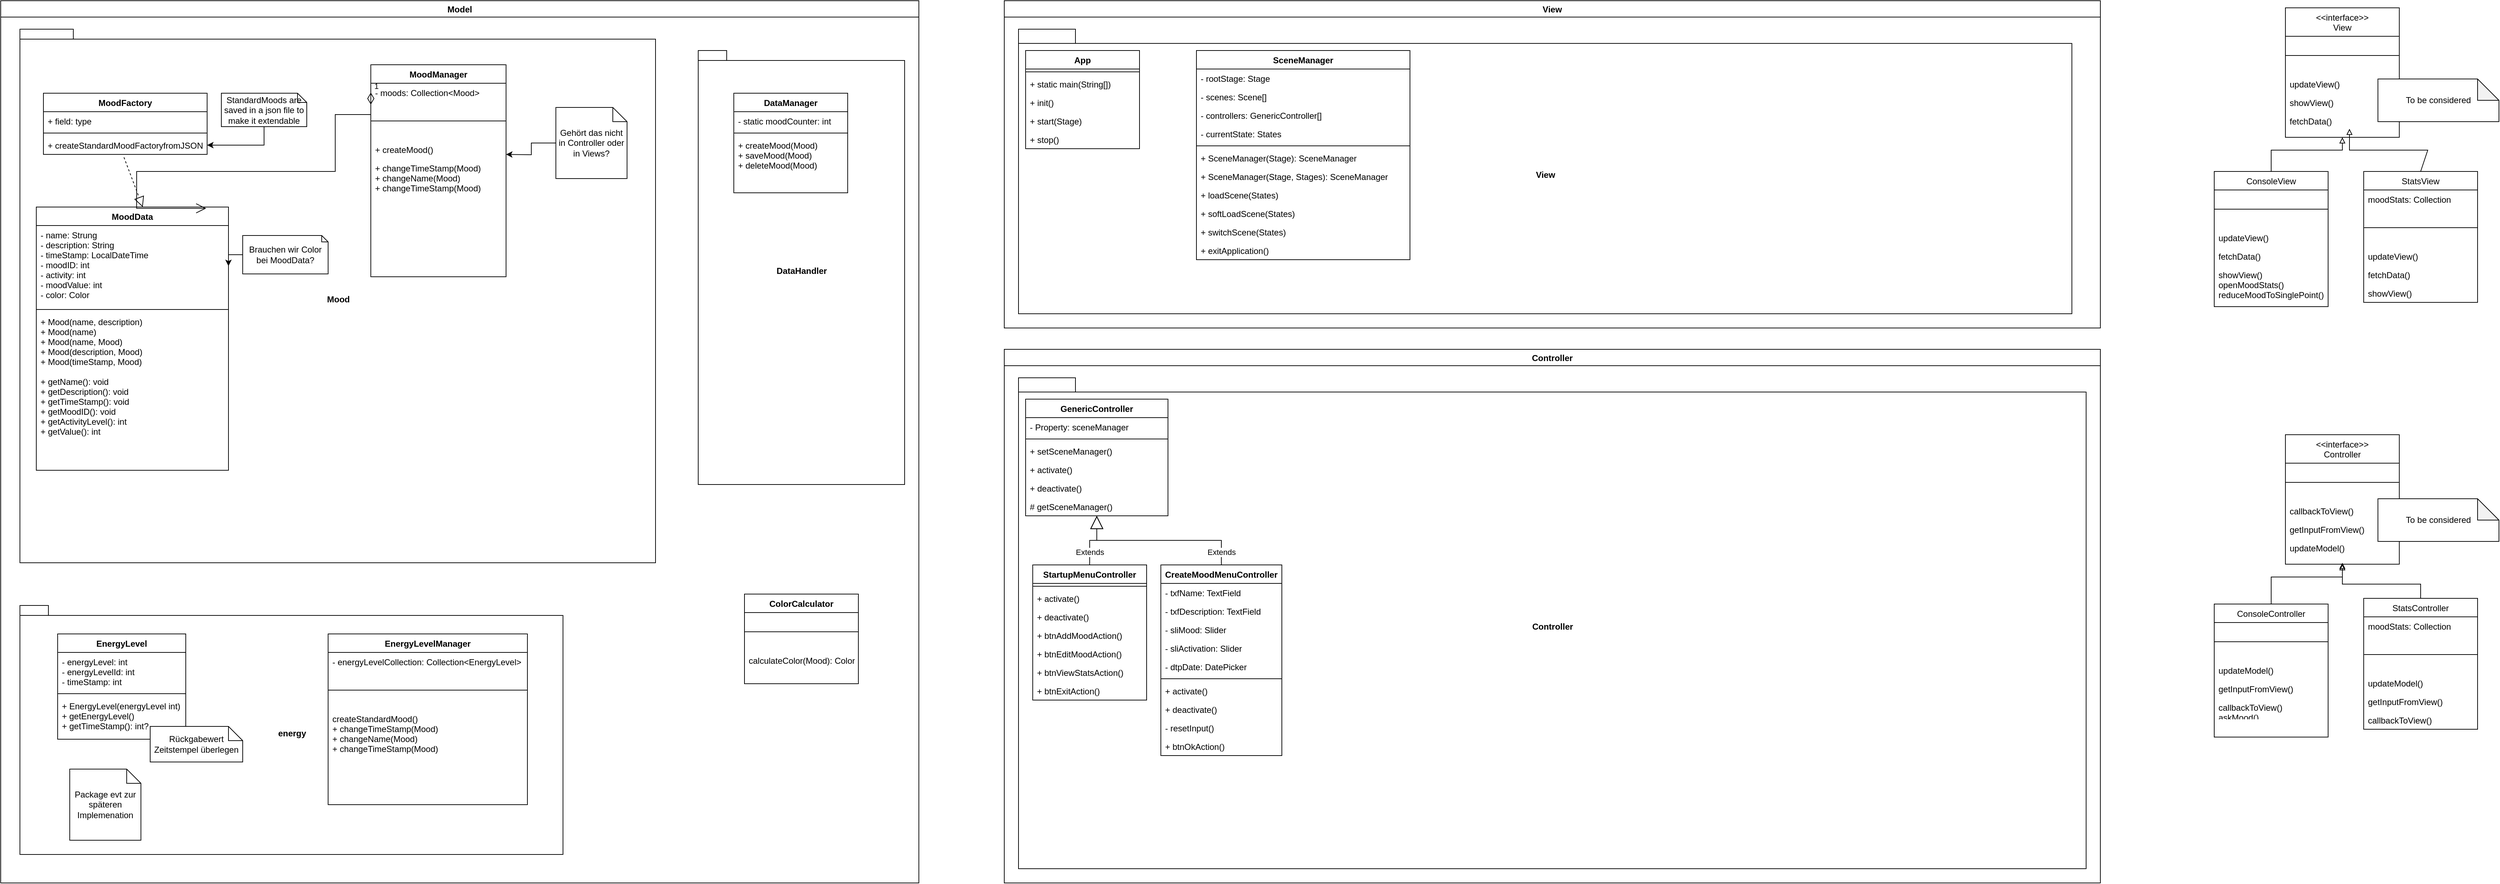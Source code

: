 <mxfile version="16.0.2" type="device"><diagram id="C5RBs43oDa-KdzZeNtuy" name="Page-1"><mxGraphModel dx="2791" dy="1167" grid="1" gridSize="10" guides="1" tooltips="1" connect="1" arrows="1" fold="1" page="1" pageScale="1" pageWidth="827" pageHeight="1169" math="0" shadow="0"><root><mxCell id="WIyWlLk6GJQsqaUBKTNV-0"/><mxCell id="WIyWlLk6GJQsqaUBKTNV-1" parent="WIyWlLk6GJQsqaUBKTNV-0"/><mxCell id="fkH8bxXwYI3lGuN-DfJu-19" value="Model" style="swimlane;" parent="WIyWlLk6GJQsqaUBKTNV-1" vertex="1"><mxGeometry x="-510" y="30" width="1290" height="1240" as="geometry"/></mxCell><mxCell id="dvcQh3w3BwJGqCjQKZjq-71" value="Mood" style="shape=folder;fontStyle=1;spacingTop=10;tabWidth=40;tabHeight=14;tabPosition=left;html=1;" parent="fkH8bxXwYI3lGuN-DfJu-19" vertex="1"><mxGeometry x="27" y="40" width="893" height="750" as="geometry"/></mxCell><mxCell id="dvcQh3w3BwJGqCjQKZjq-47" value="energy" style="shape=folder;fontStyle=1;spacingTop=10;tabWidth=40;tabHeight=14;tabPosition=left;html=1;" parent="fkH8bxXwYI3lGuN-DfJu-19" vertex="1"><mxGeometry x="27" y="850" width="763" height="350" as="geometry"/></mxCell><mxCell id="dvcQh3w3BwJGqCjQKZjq-26" value="DataHandler" style="shape=folder;fontStyle=1;spacingTop=10;tabWidth=40;tabHeight=14;tabPosition=left;html=1;" parent="fkH8bxXwYI3lGuN-DfJu-19" vertex="1"><mxGeometry x="980" y="70" width="290" height="610" as="geometry"/></mxCell><mxCell id="4BWudL8Hf-NLea9JcSVT-11" value="ColorCalculator" style="swimlane;fontStyle=1;align=center;verticalAlign=top;childLayout=stackLayout;horizontal=1;startSize=26;horizontalStack=0;resizeParent=1;resizeLast=0;collapsible=1;marginBottom=0;rounded=0;shadow=0;strokeWidth=1;" parent="fkH8bxXwYI3lGuN-DfJu-19" vertex="1"><mxGeometry x="1045" y="834" width="160" height="126" as="geometry"><mxRectangle x="230" y="140" width="160" height="26" as="alternateBounds"/></mxGeometry></mxCell><mxCell id="4BWudL8Hf-NLea9JcSVT-17" value="" style="line;html=1;strokeWidth=1;align=left;verticalAlign=middle;spacingTop=-1;spacingLeft=3;spacingRight=3;rotatable=0;labelPosition=right;points=[];portConstraint=eastwest;" parent="4BWudL8Hf-NLea9JcSVT-11" vertex="1"><mxGeometry y="26" width="160" height="54" as="geometry"/></mxCell><mxCell id="4BWudL8Hf-NLea9JcSVT-18" value="calculateColor(Mood): Color" style="text;align=left;verticalAlign=top;spacingLeft=4;spacingRight=4;overflow=hidden;rotatable=0;points=[[0,0.5],[1,0.5]];portConstraint=eastwest;rounded=0;shadow=0;html=0;" parent="4BWudL8Hf-NLea9JcSVT-11" vertex="1"><mxGeometry y="80" width="160" height="26" as="geometry"/></mxCell><mxCell id="dvcQh3w3BwJGqCjQKZjq-0" value="MoodData" style="swimlane;fontStyle=1;align=center;verticalAlign=top;childLayout=stackLayout;horizontal=1;startSize=26;horizontalStack=0;resizeParent=1;resizeParentMax=0;resizeLast=0;collapsible=1;marginBottom=0;" parent="fkH8bxXwYI3lGuN-DfJu-19" vertex="1"><mxGeometry x="50" y="290" width="270" height="370" as="geometry"/></mxCell><mxCell id="dvcQh3w3BwJGqCjQKZjq-1" value="- name: Strung&#10;- description: String&#10;- timeStamp: LocalDateTime&#10;- moodID: int&#10;- activity: int&#10;- moodValue: int&#10;- color: Color&#10;&#10;" style="text;strokeColor=none;fillColor=none;align=left;verticalAlign=top;spacingLeft=4;spacingRight=4;overflow=hidden;rotatable=0;points=[[0,0.5],[1,0.5]];portConstraint=eastwest;" parent="dvcQh3w3BwJGqCjQKZjq-0" vertex="1"><mxGeometry y="26" width="270" height="114" as="geometry"/></mxCell><mxCell id="dvcQh3w3BwJGqCjQKZjq-2" value="" style="line;strokeWidth=1;fillColor=none;align=left;verticalAlign=middle;spacingTop=-1;spacingLeft=3;spacingRight=3;rotatable=0;labelPosition=right;points=[];portConstraint=eastwest;" parent="dvcQh3w3BwJGqCjQKZjq-0" vertex="1"><mxGeometry y="140" width="270" height="8" as="geometry"/></mxCell><mxCell id="dvcQh3w3BwJGqCjQKZjq-3" value="+ Mood(name, description)&#10;+ Mood(name)&#10;+ Mood(name, Mood)&#10;+ Mood(description, Mood)&#10;+ Mood(timeStamp, Mood)&#10;&#10;+ getName(): void&#10;+ getDescription(): void&#10;+ getTimeStamp(): void&#10;+ getMoodID(): void&#10;+ getActivityLevel(): int&#10;+ getValue(): int&#10;&#10;" style="text;strokeColor=none;fillColor=none;align=left;verticalAlign=top;spacingLeft=4;spacingRight=4;overflow=hidden;rotatable=0;points=[[0,0.5],[1,0.5]];portConstraint=eastwest;" parent="dvcQh3w3BwJGqCjQKZjq-0" vertex="1"><mxGeometry y="148" width="270" height="222" as="geometry"/></mxCell><mxCell id="dvcQh3w3BwJGqCjQKZjq-11" value="EnergyLevel" style="swimlane;fontStyle=1;align=center;verticalAlign=top;childLayout=stackLayout;horizontal=1;startSize=26;horizontalStack=0;resizeParent=1;resizeParentMax=0;resizeLast=0;collapsible=1;marginBottom=0;" parent="fkH8bxXwYI3lGuN-DfJu-19" vertex="1"><mxGeometry x="80" y="890" width="180" height="148" as="geometry"/></mxCell><mxCell id="dvcQh3w3BwJGqCjQKZjq-12" value="- energyLevel: int&#10;- energyLevelId: int&#10;- timeStamp: int&#10;&#10;" style="text;strokeColor=none;fillColor=none;align=left;verticalAlign=top;spacingLeft=4;spacingRight=4;overflow=hidden;rotatable=0;points=[[0,0.5],[1,0.5]];portConstraint=eastwest;" parent="dvcQh3w3BwJGqCjQKZjq-11" vertex="1"><mxGeometry y="26" width="180" height="54" as="geometry"/></mxCell><mxCell id="dvcQh3w3BwJGqCjQKZjq-13" value="" style="line;strokeWidth=1;fillColor=none;align=left;verticalAlign=middle;spacingTop=-1;spacingLeft=3;spacingRight=3;rotatable=0;labelPosition=right;points=[];portConstraint=eastwest;" parent="dvcQh3w3BwJGqCjQKZjq-11" vertex="1"><mxGeometry y="80" width="180" height="8" as="geometry"/></mxCell><mxCell id="dvcQh3w3BwJGqCjQKZjq-14" value="+ EnergyLevel(energyLevel int)&#10;+ getEnergyLevel()&#10;+ getTimeStamp(): int?&#10;" style="text;strokeColor=none;fillColor=none;align=left;verticalAlign=top;spacingLeft=4;spacingRight=4;overflow=hidden;rotatable=0;points=[[0,0.5],[1,0.5]];portConstraint=eastwest;" parent="dvcQh3w3BwJGqCjQKZjq-11" vertex="1"><mxGeometry y="88" width="180" height="60" as="geometry"/></mxCell><mxCell id="dvcQh3w3BwJGqCjQKZjq-4" value="DataManager" style="swimlane;fontStyle=1;align=center;verticalAlign=top;childLayout=stackLayout;horizontal=1;startSize=26;horizontalStack=0;resizeParent=1;resizeParentMax=0;resizeLast=0;collapsible=1;marginBottom=0;" parent="fkH8bxXwYI3lGuN-DfJu-19" vertex="1"><mxGeometry x="1030" y="130" width="160" height="140" as="geometry"/></mxCell><mxCell id="dvcQh3w3BwJGqCjQKZjq-5" value="- static moodCounter: int" style="text;strokeColor=none;fillColor=none;align=left;verticalAlign=top;spacingLeft=4;spacingRight=4;overflow=hidden;rotatable=0;points=[[0,0.5],[1,0.5]];portConstraint=eastwest;" parent="dvcQh3w3BwJGqCjQKZjq-4" vertex="1"><mxGeometry y="26" width="160" height="26" as="geometry"/></mxCell><mxCell id="dvcQh3w3BwJGqCjQKZjq-6" value="" style="line;strokeWidth=1;fillColor=none;align=left;verticalAlign=middle;spacingTop=-1;spacingLeft=3;spacingRight=3;rotatable=0;labelPosition=right;points=[];portConstraint=eastwest;" parent="dvcQh3w3BwJGqCjQKZjq-4" vertex="1"><mxGeometry y="52" width="160" height="8" as="geometry"/></mxCell><mxCell id="dvcQh3w3BwJGqCjQKZjq-7" value="+ createMood(Mood)&#10;+ saveMood(Mood)&#10;+ deleteMood(Mood)&#10;" style="text;strokeColor=none;fillColor=none;align=left;verticalAlign=top;spacingLeft=4;spacingRight=4;overflow=hidden;rotatable=0;points=[[0,0.5],[1,0.5]];portConstraint=eastwest;" parent="dvcQh3w3BwJGqCjQKZjq-4" vertex="1"><mxGeometry y="60" width="160" height="80" as="geometry"/></mxCell><mxCell id="dvcQh3w3BwJGqCjQKZjq-35" value="MoodFactory" style="swimlane;fontStyle=1;align=center;verticalAlign=top;childLayout=stackLayout;horizontal=1;startSize=26;horizontalStack=0;resizeParent=1;resizeParentMax=0;resizeLast=0;collapsible=1;marginBottom=0;" parent="fkH8bxXwYI3lGuN-DfJu-19" vertex="1"><mxGeometry x="60" y="130" width="230" height="86" as="geometry"/></mxCell><mxCell id="dvcQh3w3BwJGqCjQKZjq-36" value="+ field: type" style="text;strokeColor=none;fillColor=none;align=left;verticalAlign=top;spacingLeft=4;spacingRight=4;overflow=hidden;rotatable=0;points=[[0,0.5],[1,0.5]];portConstraint=eastwest;" parent="dvcQh3w3BwJGqCjQKZjq-35" vertex="1"><mxGeometry y="26" width="230" height="26" as="geometry"/></mxCell><mxCell id="dvcQh3w3BwJGqCjQKZjq-37" value="" style="line;strokeWidth=1;fillColor=none;align=left;verticalAlign=middle;spacingTop=-1;spacingLeft=3;spacingRight=3;rotatable=0;labelPosition=right;points=[];portConstraint=eastwest;" parent="dvcQh3w3BwJGqCjQKZjq-35" vertex="1"><mxGeometry y="52" width="230" height="8" as="geometry"/></mxCell><mxCell id="dvcQh3w3BwJGqCjQKZjq-38" value="+ createStandardMoodFactoryfromJSON()" style="text;strokeColor=none;fillColor=none;align=left;verticalAlign=top;spacingLeft=4;spacingRight=4;overflow=hidden;rotatable=0;points=[[0,0.5],[1,0.5]];portConstraint=eastwest;" parent="dvcQh3w3BwJGqCjQKZjq-35" vertex="1"><mxGeometry y="60" width="230" height="26" as="geometry"/></mxCell><mxCell id="dvcQh3w3BwJGqCjQKZjq-40" style="edgeStyle=orthogonalEdgeStyle;rounded=0;orthogonalLoop=1;jettySize=auto;html=1;entryX=1;entryY=0.5;entryDx=0;entryDy=0;" parent="fkH8bxXwYI3lGuN-DfJu-19" source="dvcQh3w3BwJGqCjQKZjq-39" target="dvcQh3w3BwJGqCjQKZjq-38" edge="1"><mxGeometry relative="1" as="geometry"/></mxCell><mxCell id="dvcQh3w3BwJGqCjQKZjq-39" value="StandardMoods are saved in a json file to make it extendable" style="shape=note;size=13;whiteSpace=wrap;html=1;" parent="fkH8bxXwYI3lGuN-DfJu-19" vertex="1"><mxGeometry x="310" y="130" width="120" height="47" as="geometry"/></mxCell><mxCell id="dvcQh3w3BwJGqCjQKZjq-42" style="edgeStyle=orthogonalEdgeStyle;rounded=0;orthogonalLoop=1;jettySize=auto;html=1;" parent="fkH8bxXwYI3lGuN-DfJu-19" source="dvcQh3w3BwJGqCjQKZjq-41" edge="1"><mxGeometry relative="1" as="geometry"><mxPoint x="710" y="216" as="targetPoint"/></mxGeometry></mxCell><mxCell id="dvcQh3w3BwJGqCjQKZjq-41" value="Gehört das nicht in Controller oder in Views?" style="shape=note;size=20;whiteSpace=wrap;html=1;" parent="fkH8bxXwYI3lGuN-DfJu-19" vertex="1"><mxGeometry x="780" y="150" width="100" height="100" as="geometry"/></mxCell><mxCell id="dvcQh3w3BwJGqCjQKZjq-43" value="" style="endArrow=block;dashed=1;endFill=0;endSize=12;html=1;rounded=0;exitX=0.492;exitY=1.158;exitDx=0;exitDy=0;exitPerimeter=0;entryX=0.554;entryY=0;entryDx=0;entryDy=0;entryPerimeter=0;" parent="fkH8bxXwYI3lGuN-DfJu-19" source="dvcQh3w3BwJGqCjQKZjq-38" target="dvcQh3w3BwJGqCjQKZjq-0" edge="1"><mxGeometry width="160" relative="1" as="geometry"><mxPoint x="80" y="240" as="sourcePoint"/><mxPoint x="240" y="240" as="targetPoint"/></mxGeometry></mxCell><mxCell id="dvcQh3w3BwJGqCjQKZjq-46" value="1" style="endArrow=open;html=1;endSize=12;startArrow=diamondThin;startSize=14;startFill=0;edgeStyle=orthogonalEdgeStyle;align=left;verticalAlign=bottom;rounded=0;entryX=0.884;entryY=0.005;entryDx=0;entryDy=0;entryPerimeter=0;exitX=0;exitY=0.5;exitDx=0;exitDy=0;" parent="fkH8bxXwYI3lGuN-DfJu-19" source="dvcQh3w3BwJGqCjQKZjq-66" target="dvcQh3w3BwJGqCjQKZjq-0" edge="1"><mxGeometry x="-1" y="3" relative="1" as="geometry"><mxPoint x="520" y="160" as="sourcePoint"/><mxPoint x="600" y="220" as="targetPoint"/><Array as="points"><mxPoint x="520" y="160"/><mxPoint x="470" y="160"/><mxPoint x="470" y="240"/><mxPoint x="191" y="240"/><mxPoint x="191" y="292"/></Array></mxGeometry></mxCell><mxCell id="dvcQh3w3BwJGqCjQKZjq-48" value="EnergyLevelManager" style="swimlane;fontStyle=1;align=center;verticalAlign=top;childLayout=stackLayout;horizontal=1;startSize=26;horizontalStack=0;resizeParent=1;resizeLast=0;collapsible=1;marginBottom=0;rounded=0;shadow=0;strokeWidth=1;" parent="fkH8bxXwYI3lGuN-DfJu-19" vertex="1"><mxGeometry x="460" y="890" width="280" height="240" as="geometry"><mxRectangle x="230" y="140" width="160" height="26" as="alternateBounds"/></mxGeometry></mxCell><mxCell id="dvcQh3w3BwJGqCjQKZjq-49" value="- energyLevelCollection: Collection&lt;EnergyLevel&gt;" style="text;align=left;verticalAlign=top;spacingLeft=4;spacingRight=4;overflow=hidden;rotatable=0;points=[[0,0.5],[1,0.5]];portConstraint=eastwest;rounded=0;shadow=0;html=0;" parent="dvcQh3w3BwJGqCjQKZjq-48" vertex="1"><mxGeometry y="26" width="280" height="26" as="geometry"/></mxCell><mxCell id="dvcQh3w3BwJGqCjQKZjq-50" value="" style="line;html=1;strokeWidth=1;align=left;verticalAlign=middle;spacingTop=-1;spacingLeft=3;spacingRight=3;rotatable=0;labelPosition=right;points=[];portConstraint=eastwest;" parent="dvcQh3w3BwJGqCjQKZjq-48" vertex="1"><mxGeometry y="52" width="280" height="54" as="geometry"/></mxCell><mxCell id="dvcQh3w3BwJGqCjQKZjq-53" value="createStandardMood()&#10;+ changeTimeStamp(Mood)&#10;+ changeName(Mood)&#10;+ changeTimeStamp(Mood)&#10;&#10;&#10;" style="text;align=left;verticalAlign=top;spacingLeft=4;spacingRight=4;overflow=hidden;rotatable=0;points=[[0,0.5],[1,0.5]];portConstraint=eastwest;rounded=0;shadow=0;html=0;" parent="dvcQh3w3BwJGqCjQKZjq-48" vertex="1"><mxGeometry y="106" width="280" height="68" as="geometry"/></mxCell><mxCell id="dvcQh3w3BwJGqCjQKZjq-54" value="Package evt zur späteren Implemenation" style="shape=note;size=20;whiteSpace=wrap;html=1;" parent="fkH8bxXwYI3lGuN-DfJu-19" vertex="1"><mxGeometry x="97" y="1080" width="100" height="100" as="geometry"/></mxCell><mxCell id="dvcQh3w3BwJGqCjQKZjq-55" value="Rückgabewert Zeitstempel überlegen" style="shape=note;size=20;whiteSpace=wrap;html=1;" parent="fkH8bxXwYI3lGuN-DfJu-19" vertex="1"><mxGeometry x="210" y="1020" width="130" height="50" as="geometry"/></mxCell><mxCell id="dvcQh3w3BwJGqCjQKZjq-57" style="edgeStyle=orthogonalEdgeStyle;rounded=0;orthogonalLoop=1;jettySize=auto;html=1;" parent="fkH8bxXwYI3lGuN-DfJu-19" source="dvcQh3w3BwJGqCjQKZjq-56" target="dvcQh3w3BwJGqCjQKZjq-1" edge="1"><mxGeometry relative="1" as="geometry"/></mxCell><mxCell id="dvcQh3w3BwJGqCjQKZjq-56" value="Brauchen wir Color bei MoodData?" style="shape=note;size=9;whiteSpace=wrap;html=1;" parent="fkH8bxXwYI3lGuN-DfJu-19" vertex="1"><mxGeometry x="340" y="330" width="120" height="54" as="geometry"/></mxCell><mxCell id="dvcQh3w3BwJGqCjQKZjq-65" value="MoodManager" style="swimlane;fontStyle=1;align=center;verticalAlign=top;childLayout=stackLayout;horizontal=1;startSize=26;horizontalStack=0;resizeParent=1;resizeLast=0;collapsible=1;marginBottom=0;rounded=0;shadow=0;strokeWidth=1;" parent="fkH8bxXwYI3lGuN-DfJu-19" vertex="1"><mxGeometry x="520" y="90" width="190" height="298" as="geometry"><mxRectangle x="230" y="140" width="160" height="26" as="alternateBounds"/></mxGeometry></mxCell><mxCell id="dvcQh3w3BwJGqCjQKZjq-66" value="- moods: Collection&lt;Mood&gt;" style="text;align=left;verticalAlign=top;spacingLeft=4;spacingRight=4;overflow=hidden;rotatable=0;points=[[0,0.5],[1,0.5]];portConstraint=eastwest;rounded=0;shadow=0;html=0;" parent="dvcQh3w3BwJGqCjQKZjq-65" vertex="1"><mxGeometry y="26" width="190" height="26" as="geometry"/></mxCell><mxCell id="dvcQh3w3BwJGqCjQKZjq-67" value="" style="line;html=1;strokeWidth=1;align=left;verticalAlign=middle;spacingTop=-1;spacingLeft=3;spacingRight=3;rotatable=0;labelPosition=right;points=[];portConstraint=eastwest;" parent="dvcQh3w3BwJGqCjQKZjq-65" vertex="1"><mxGeometry y="52" width="190" height="54" as="geometry"/></mxCell><mxCell id="dvcQh3w3BwJGqCjQKZjq-69" value="+ createMood()" style="text;align=left;verticalAlign=top;spacingLeft=4;spacingRight=4;overflow=hidden;rotatable=0;points=[[0,0.5],[1,0.5]];portConstraint=eastwest;rounded=0;shadow=0;html=0;" parent="dvcQh3w3BwJGqCjQKZjq-65" vertex="1"><mxGeometry y="106" width="190" height="26" as="geometry"/></mxCell><mxCell id="dvcQh3w3BwJGqCjQKZjq-70" value="+ changeTimeStamp(Mood)&#10;+ changeName(Mood)&#10;+ changeTimeStamp(Mood)&#10;&#10;&#10;" style="text;align=left;verticalAlign=top;spacingLeft=4;spacingRight=4;overflow=hidden;rotatable=0;points=[[0,0.5],[1,0.5]];portConstraint=eastwest;rounded=0;shadow=0;html=0;" parent="dvcQh3w3BwJGqCjQKZjq-65" vertex="1"><mxGeometry y="132" width="190" height="68" as="geometry"/></mxCell><mxCell id="fkH8bxXwYI3lGuN-DfJu-20" value="View" style="swimlane;" parent="WIyWlLk6GJQsqaUBKTNV-1" vertex="1"><mxGeometry x="900" y="30" width="1540" height="460" as="geometry"/></mxCell><mxCell id="5y96ITyeu4AzofkX0Cbi-22" value="View" style="shape=folder;fontStyle=1;spacingTop=10;tabWidth=80;tabHeight=20;tabPosition=left;html=1;" vertex="1" parent="fkH8bxXwYI3lGuN-DfJu-20"><mxGeometry x="20" y="40" width="1480" height="400" as="geometry"/></mxCell><mxCell id="5y96ITyeu4AzofkX0Cbi-23" value="SceneManager" style="swimlane;fontStyle=1;align=center;verticalAlign=top;childLayout=stackLayout;horizontal=1;startSize=26;horizontalStack=0;resizeParent=1;resizeParentMax=0;resizeLast=0;collapsible=1;marginBottom=0;" vertex="1" parent="fkH8bxXwYI3lGuN-DfJu-20"><mxGeometry x="270" y="70" width="300" height="294" as="geometry"><mxRectangle x="240" y="97" width="100" height="26" as="alternateBounds"/></mxGeometry></mxCell><mxCell id="5y96ITyeu4AzofkX0Cbi-24" value="- rootStage: Stage" style="text;strokeColor=none;fillColor=none;align=left;verticalAlign=top;spacingLeft=4;spacingRight=4;overflow=hidden;rotatable=0;points=[[0,0.5],[1,0.5]];portConstraint=eastwest;" vertex="1" parent="5y96ITyeu4AzofkX0Cbi-23"><mxGeometry y="26" width="300" height="26" as="geometry"/></mxCell><mxCell id="5y96ITyeu4AzofkX0Cbi-25" value="- scenes: Scene[]" style="text;strokeColor=none;fillColor=none;align=left;verticalAlign=top;spacingLeft=4;spacingRight=4;overflow=hidden;rotatable=0;points=[[0,0.5],[1,0.5]];portConstraint=eastwest;" vertex="1" parent="5y96ITyeu4AzofkX0Cbi-23"><mxGeometry y="52" width="300" height="26" as="geometry"/></mxCell><mxCell id="5y96ITyeu4AzofkX0Cbi-26" value="- controllers: GenericController[]" style="text;strokeColor=none;fillColor=none;align=left;verticalAlign=top;spacingLeft=4;spacingRight=4;overflow=hidden;rotatable=0;points=[[0,0.5],[1,0.5]];portConstraint=eastwest;" vertex="1" parent="5y96ITyeu4AzofkX0Cbi-23"><mxGeometry y="78" width="300" height="26" as="geometry"/></mxCell><mxCell id="5y96ITyeu4AzofkX0Cbi-27" value="- currentState: States" style="text;strokeColor=none;fillColor=none;align=left;verticalAlign=top;spacingLeft=4;spacingRight=4;overflow=hidden;rotatable=0;points=[[0,0.5],[1,0.5]];portConstraint=eastwest;" vertex="1" parent="5y96ITyeu4AzofkX0Cbi-23"><mxGeometry y="104" width="300" height="26" as="geometry"/></mxCell><mxCell id="5y96ITyeu4AzofkX0Cbi-28" value="" style="line;strokeWidth=1;fillColor=none;align=left;verticalAlign=middle;spacingTop=-1;spacingLeft=3;spacingRight=3;rotatable=0;labelPosition=right;points=[];portConstraint=eastwest;" vertex="1" parent="5y96ITyeu4AzofkX0Cbi-23"><mxGeometry y="130" width="300" height="8" as="geometry"/></mxCell><mxCell id="5y96ITyeu4AzofkX0Cbi-29" value="+ SceneManager(Stage): SceneManager" style="text;strokeColor=none;fillColor=none;align=left;verticalAlign=top;spacingLeft=4;spacingRight=4;overflow=hidden;rotatable=0;points=[[0,0.5],[1,0.5]];portConstraint=eastwest;" vertex="1" parent="5y96ITyeu4AzofkX0Cbi-23"><mxGeometry y="138" width="300" height="26" as="geometry"/></mxCell><mxCell id="5y96ITyeu4AzofkX0Cbi-30" value="+ SceneManager(Stage, Stages): SceneManager" style="text;strokeColor=none;fillColor=none;align=left;verticalAlign=top;spacingLeft=4;spacingRight=4;overflow=hidden;rotatable=0;points=[[0,0.5],[1,0.5]];portConstraint=eastwest;" vertex="1" parent="5y96ITyeu4AzofkX0Cbi-23"><mxGeometry y="164" width="300" height="26" as="geometry"/></mxCell><mxCell id="5y96ITyeu4AzofkX0Cbi-31" value="+ loadScene(States)" style="text;strokeColor=none;fillColor=none;align=left;verticalAlign=top;spacingLeft=4;spacingRight=4;overflow=hidden;rotatable=0;points=[[0,0.5],[1,0.5]];portConstraint=eastwest;" vertex="1" parent="5y96ITyeu4AzofkX0Cbi-23"><mxGeometry y="190" width="300" height="26" as="geometry"/></mxCell><mxCell id="5y96ITyeu4AzofkX0Cbi-32" value="+ softLoadScene(States)" style="text;strokeColor=none;fillColor=none;align=left;verticalAlign=top;spacingLeft=4;spacingRight=4;overflow=hidden;rotatable=0;points=[[0,0.5],[1,0.5]];portConstraint=eastwest;" vertex="1" parent="5y96ITyeu4AzofkX0Cbi-23"><mxGeometry y="216" width="300" height="26" as="geometry"/></mxCell><mxCell id="5y96ITyeu4AzofkX0Cbi-33" value="+ switchScene(States)" style="text;strokeColor=none;fillColor=none;align=left;verticalAlign=top;spacingLeft=4;spacingRight=4;overflow=hidden;rotatable=0;points=[[0,0.5],[1,0.5]];portConstraint=eastwest;" vertex="1" parent="5y96ITyeu4AzofkX0Cbi-23"><mxGeometry y="242" width="300" height="26" as="geometry"/></mxCell><mxCell id="5y96ITyeu4AzofkX0Cbi-34" value="+ exitApplication()" style="text;strokeColor=none;fillColor=none;align=left;verticalAlign=top;spacingLeft=4;spacingRight=4;overflow=hidden;rotatable=0;points=[[0,0.5],[1,0.5]];portConstraint=eastwest;" vertex="1" parent="5y96ITyeu4AzofkX0Cbi-23"><mxGeometry y="268" width="300" height="26" as="geometry"/></mxCell><mxCell id="5y96ITyeu4AzofkX0Cbi-18" value="App" style="swimlane;fontStyle=1;align=center;verticalAlign=top;childLayout=stackLayout;horizontal=1;startSize=26;horizontalStack=0;resizeParent=1;resizeParentMax=0;resizeLast=0;collapsible=1;marginBottom=0;" vertex="1" parent="fkH8bxXwYI3lGuN-DfJu-20"><mxGeometry x="30" y="70" width="160" height="138" as="geometry"/></mxCell><mxCell id="5y96ITyeu4AzofkX0Cbi-20" value="" style="line;strokeWidth=1;fillColor=none;align=left;verticalAlign=middle;spacingTop=-1;spacingLeft=3;spacingRight=3;rotatable=0;labelPosition=right;points=[];portConstraint=eastwest;" vertex="1" parent="5y96ITyeu4AzofkX0Cbi-18"><mxGeometry y="26" width="160" height="8" as="geometry"/></mxCell><mxCell id="5y96ITyeu4AzofkX0Cbi-21" value="+ static main(String[])" style="text;strokeColor=none;fillColor=none;align=left;verticalAlign=top;spacingLeft=4;spacingRight=4;overflow=hidden;rotatable=0;points=[[0,0.5],[1,0.5]];portConstraint=eastwest;" vertex="1" parent="5y96ITyeu4AzofkX0Cbi-18"><mxGeometry y="34" width="160" height="26" as="geometry"/></mxCell><mxCell id="5y96ITyeu4AzofkX0Cbi-37" value="+ init()" style="text;strokeColor=none;fillColor=none;align=left;verticalAlign=top;spacingLeft=4;spacingRight=4;overflow=hidden;rotatable=0;points=[[0,0.5],[1,0.5]];portConstraint=eastwest;" vertex="1" parent="5y96ITyeu4AzofkX0Cbi-18"><mxGeometry y="60" width="160" height="26" as="geometry"/></mxCell><mxCell id="5y96ITyeu4AzofkX0Cbi-36" value="+ start(Stage)" style="text;strokeColor=none;fillColor=none;align=left;verticalAlign=top;spacingLeft=4;spacingRight=4;overflow=hidden;rotatable=0;points=[[0,0.5],[1,0.5]];portConstraint=eastwest;" vertex="1" parent="5y96ITyeu4AzofkX0Cbi-18"><mxGeometry y="86" width="160" height="26" as="geometry"/></mxCell><mxCell id="5y96ITyeu4AzofkX0Cbi-35" value="+ stop()" style="text;strokeColor=none;fillColor=none;align=left;verticalAlign=top;spacingLeft=4;spacingRight=4;overflow=hidden;rotatable=0;points=[[0,0.5],[1,0.5]];portConstraint=eastwest;" vertex="1" parent="5y96ITyeu4AzofkX0Cbi-18"><mxGeometry y="112" width="160" height="26" as="geometry"/></mxCell><mxCell id="fkH8bxXwYI3lGuN-DfJu-21" value="Controller" style="swimlane;" parent="WIyWlLk6GJQsqaUBKTNV-1" vertex="1"><mxGeometry x="900" y="520" width="1540" height="750" as="geometry"/></mxCell><mxCell id="CGdetW3dyDWb_nUnRWgF-0" value="Controller" style="shape=folder;fontStyle=1;spacingTop=10;tabWidth=80;tabHeight=20;tabPosition=left;html=1;" parent="fkH8bxXwYI3lGuN-DfJu-21" vertex="1"><mxGeometry x="20" y="40" width="1500" height="690" as="geometry"/></mxCell><mxCell id="CGdetW3dyDWb_nUnRWgF-1" value="GenericController" style="swimlane;fontStyle=1;childLayout=stackLayout;horizontal=1;startSize=26;fillColor=none;horizontalStack=0;resizeParent=1;resizeParentMax=0;resizeLast=0;collapsible=1;marginBottom=0;" parent="fkH8bxXwYI3lGuN-DfJu-21" vertex="1"><mxGeometry x="30" y="70" width="200" height="164" as="geometry"><mxRectangle x="500" y="69" width="130" height="26" as="alternateBounds"/></mxGeometry></mxCell><mxCell id="CGdetW3dyDWb_nUnRWgF-2" value="- Property: sceneManager" style="text;strokeColor=none;fillColor=none;align=left;verticalAlign=top;spacingLeft=4;spacingRight=4;overflow=hidden;rotatable=0;points=[[0,0.5],[1,0.5]];portConstraint=eastwest;" parent="CGdetW3dyDWb_nUnRWgF-1" vertex="1"><mxGeometry y="26" width="200" height="26" as="geometry"/></mxCell><mxCell id="CGdetW3dyDWb_nUnRWgF-10" value="" style="line;strokeWidth=1;fillColor=none;align=left;verticalAlign=middle;spacingTop=-1;spacingLeft=3;spacingRight=3;rotatable=0;labelPosition=right;points=[];portConstraint=eastwest;" parent="CGdetW3dyDWb_nUnRWgF-1" vertex="1"><mxGeometry y="52" width="200" height="8" as="geometry"/></mxCell><mxCell id="CGdetW3dyDWb_nUnRWgF-12" value="+ setSceneManager()" style="text;strokeColor=none;fillColor=none;align=left;verticalAlign=top;spacingLeft=4;spacingRight=4;overflow=hidden;rotatable=0;points=[[0,0.5],[1,0.5]];portConstraint=eastwest;" parent="CGdetW3dyDWb_nUnRWgF-1" vertex="1"><mxGeometry y="60" width="200" height="26" as="geometry"/></mxCell><mxCell id="CGdetW3dyDWb_nUnRWgF-3" value="+ activate()" style="text;strokeColor=none;fillColor=none;align=left;verticalAlign=top;spacingLeft=4;spacingRight=4;overflow=hidden;rotatable=0;points=[[0,0.5],[1,0.5]];portConstraint=eastwest;" parent="CGdetW3dyDWb_nUnRWgF-1" vertex="1"><mxGeometry y="86" width="200" height="26" as="geometry"/></mxCell><mxCell id="CGdetW3dyDWb_nUnRWgF-4" value="+ deactivate()" style="text;strokeColor=none;fillColor=none;align=left;verticalAlign=top;spacingLeft=4;spacingRight=4;overflow=hidden;rotatable=0;points=[[0,0.5],[1,0.5]];portConstraint=eastwest;" parent="CGdetW3dyDWb_nUnRWgF-1" vertex="1"><mxGeometry y="112" width="200" height="26" as="geometry"/></mxCell><mxCell id="CGdetW3dyDWb_nUnRWgF-11" value="# getSceneManager()" style="text;strokeColor=none;fillColor=none;align=left;verticalAlign=top;spacingLeft=4;spacingRight=4;overflow=hidden;rotatable=0;points=[[0,0.5],[1,0.5]];portConstraint=eastwest;" parent="CGdetW3dyDWb_nUnRWgF-1" vertex="1"><mxGeometry y="138" width="200" height="26" as="geometry"/></mxCell><mxCell id="CGdetW3dyDWb_nUnRWgF-13" value="Extends" style="endArrow=block;endSize=16;endFill=0;html=1;rounded=0;entryX=0.5;entryY=1;entryDx=0;entryDy=0;exitX=0.5;exitY=0;exitDx=0;exitDy=0;edgeStyle=orthogonalEdgeStyle;" parent="fkH8bxXwYI3lGuN-DfJu-21" source="CGdetW3dyDWb_nUnRWgF-21" target="CGdetW3dyDWb_nUnRWgF-1" edge="1"><mxGeometry x="-0.544" width="160" relative="1" as="geometry"><mxPoint x="510" y="345" as="sourcePoint"/><mxPoint x="670" y="345" as="targetPoint"/><mxPoint as="offset"/></mxGeometry></mxCell><mxCell id="CGdetW3dyDWb_nUnRWgF-21" value="StartupMenuController" style="swimlane;fontStyle=1;align=center;verticalAlign=top;childLayout=stackLayout;horizontal=1;startSize=26;horizontalStack=0;resizeParent=1;resizeParentMax=0;resizeLast=0;collapsible=1;marginBottom=0;" parent="fkH8bxXwYI3lGuN-DfJu-21" vertex="1"><mxGeometry x="40" y="303" width="160" height="190" as="geometry"/></mxCell><mxCell id="CGdetW3dyDWb_nUnRWgF-23" value="" style="line;strokeWidth=1;fillColor=none;align=left;verticalAlign=middle;spacingTop=-1;spacingLeft=3;spacingRight=3;rotatable=0;labelPosition=right;points=[];portConstraint=eastwest;" parent="CGdetW3dyDWb_nUnRWgF-21" vertex="1"><mxGeometry y="26" width="160" height="8" as="geometry"/></mxCell><mxCell id="CGdetW3dyDWb_nUnRWgF-24" value="+ activate()" style="text;strokeColor=none;fillColor=none;align=left;verticalAlign=top;spacingLeft=4;spacingRight=4;overflow=hidden;rotatable=0;points=[[0,0.5],[1,0.5]];portConstraint=eastwest;" parent="CGdetW3dyDWb_nUnRWgF-21" vertex="1"><mxGeometry y="34" width="160" height="26" as="geometry"/></mxCell><mxCell id="5y96ITyeu4AzofkX0Cbi-0" value="+ deactivate()" style="text;strokeColor=none;fillColor=none;align=left;verticalAlign=top;spacingLeft=4;spacingRight=4;overflow=hidden;rotatable=0;points=[[0,0.5],[1,0.5]];portConstraint=eastwest;" vertex="1" parent="CGdetW3dyDWb_nUnRWgF-21"><mxGeometry y="60" width="160" height="26" as="geometry"/></mxCell><mxCell id="5y96ITyeu4AzofkX0Cbi-1" value="+ btnAddMoodAction()" style="text;strokeColor=none;fillColor=none;align=left;verticalAlign=top;spacingLeft=4;spacingRight=4;overflow=hidden;rotatable=0;points=[[0,0.5],[1,0.5]];portConstraint=eastwest;" vertex="1" parent="CGdetW3dyDWb_nUnRWgF-21"><mxGeometry y="86" width="160" height="26" as="geometry"/></mxCell><mxCell id="5y96ITyeu4AzofkX0Cbi-2" value="+ btnEditMoodAction()" style="text;strokeColor=none;fillColor=none;align=left;verticalAlign=top;spacingLeft=4;spacingRight=4;overflow=hidden;rotatable=0;points=[[0,0.5],[1,0.5]];portConstraint=eastwest;" vertex="1" parent="CGdetW3dyDWb_nUnRWgF-21"><mxGeometry y="112" width="160" height="26" as="geometry"/></mxCell><mxCell id="5y96ITyeu4AzofkX0Cbi-3" value="+ btnViewStatsAction()" style="text;strokeColor=none;fillColor=none;align=left;verticalAlign=top;spacingLeft=4;spacingRight=4;overflow=hidden;rotatable=0;points=[[0,0.5],[1,0.5]];portConstraint=eastwest;" vertex="1" parent="CGdetW3dyDWb_nUnRWgF-21"><mxGeometry y="138" width="160" height="26" as="geometry"/></mxCell><mxCell id="5y96ITyeu4AzofkX0Cbi-4" value="+ btnExitAction()" style="text;strokeColor=none;fillColor=none;align=left;verticalAlign=top;spacingLeft=4;spacingRight=4;overflow=hidden;rotatable=0;points=[[0,0.5],[1,0.5]];portConstraint=eastwest;" vertex="1" parent="CGdetW3dyDWb_nUnRWgF-21"><mxGeometry y="164" width="160" height="26" as="geometry"/></mxCell><mxCell id="5y96ITyeu4AzofkX0Cbi-5" value="CreateMoodMenuController" style="swimlane;fontStyle=1;align=center;verticalAlign=top;childLayout=stackLayout;horizontal=1;startSize=26;horizontalStack=0;resizeParent=1;resizeParentMax=0;resizeLast=0;collapsible=1;marginBottom=0;" vertex="1" parent="fkH8bxXwYI3lGuN-DfJu-21"><mxGeometry x="220" y="303" width="170" height="268" as="geometry"/></mxCell><mxCell id="5y96ITyeu4AzofkX0Cbi-6" value="- txfName: TextField" style="text;strokeColor=none;fillColor=none;align=left;verticalAlign=top;spacingLeft=4;spacingRight=4;overflow=hidden;rotatable=0;points=[[0,0.5],[1,0.5]];portConstraint=eastwest;" vertex="1" parent="5y96ITyeu4AzofkX0Cbi-5"><mxGeometry y="26" width="170" height="26" as="geometry"/></mxCell><mxCell id="5y96ITyeu4AzofkX0Cbi-12" value="- txfDescription: TextField" style="text;strokeColor=none;fillColor=none;align=left;verticalAlign=top;spacingLeft=4;spacingRight=4;overflow=hidden;rotatable=0;points=[[0,0.5],[1,0.5]];portConstraint=eastwest;" vertex="1" parent="5y96ITyeu4AzofkX0Cbi-5"><mxGeometry y="52" width="170" height="26" as="geometry"/></mxCell><mxCell id="5y96ITyeu4AzofkX0Cbi-13" value="- sliMood: Slider" style="text;strokeColor=none;fillColor=none;align=left;verticalAlign=top;spacingLeft=4;spacingRight=4;overflow=hidden;rotatable=0;points=[[0,0.5],[1,0.5]];portConstraint=eastwest;" vertex="1" parent="5y96ITyeu4AzofkX0Cbi-5"><mxGeometry y="78" width="170" height="26" as="geometry"/></mxCell><mxCell id="5y96ITyeu4AzofkX0Cbi-10" value="- sliActivation: Slider" style="text;strokeColor=none;fillColor=none;align=left;verticalAlign=top;spacingLeft=4;spacingRight=4;overflow=hidden;rotatable=0;points=[[0,0.5],[1,0.5]];portConstraint=eastwest;" vertex="1" parent="5y96ITyeu4AzofkX0Cbi-5"><mxGeometry y="104" width="170" height="26" as="geometry"/></mxCell><mxCell id="5y96ITyeu4AzofkX0Cbi-11" value="- dtpDate: DatePicker" style="text;strokeColor=none;fillColor=none;align=left;verticalAlign=top;spacingLeft=4;spacingRight=4;overflow=hidden;rotatable=0;points=[[0,0.5],[1,0.5]];portConstraint=eastwest;" vertex="1" parent="5y96ITyeu4AzofkX0Cbi-5"><mxGeometry y="130" width="170" height="26" as="geometry"/></mxCell><mxCell id="5y96ITyeu4AzofkX0Cbi-7" value="" style="line;strokeWidth=1;fillColor=none;align=left;verticalAlign=middle;spacingTop=-1;spacingLeft=3;spacingRight=3;rotatable=0;labelPosition=right;points=[];portConstraint=eastwest;" vertex="1" parent="5y96ITyeu4AzofkX0Cbi-5"><mxGeometry y="156" width="170" height="8" as="geometry"/></mxCell><mxCell id="5y96ITyeu4AzofkX0Cbi-15" value="+ activate()" style="text;strokeColor=none;fillColor=none;align=left;verticalAlign=top;spacingLeft=4;spacingRight=4;overflow=hidden;rotatable=0;points=[[0,0.5],[1,0.5]];portConstraint=eastwest;" vertex="1" parent="5y96ITyeu4AzofkX0Cbi-5"><mxGeometry y="164" width="170" height="26" as="geometry"/></mxCell><mxCell id="5y96ITyeu4AzofkX0Cbi-17" value="+ deactivate()" style="text;strokeColor=none;fillColor=none;align=left;verticalAlign=top;spacingLeft=4;spacingRight=4;overflow=hidden;rotatable=0;points=[[0,0.5],[1,0.5]];portConstraint=eastwest;" vertex="1" parent="5y96ITyeu4AzofkX0Cbi-5"><mxGeometry y="190" width="170" height="26" as="geometry"/></mxCell><mxCell id="5y96ITyeu4AzofkX0Cbi-16" value="- resetInput()" style="text;strokeColor=none;fillColor=none;align=left;verticalAlign=top;spacingLeft=4;spacingRight=4;overflow=hidden;rotatable=0;points=[[0,0.5],[1,0.5]];portConstraint=eastwest;" vertex="1" parent="5y96ITyeu4AzofkX0Cbi-5"><mxGeometry y="216" width="170" height="26" as="geometry"/></mxCell><mxCell id="5y96ITyeu4AzofkX0Cbi-8" value="+ btnOkAction()" style="text;strokeColor=none;fillColor=none;align=left;verticalAlign=top;spacingLeft=4;spacingRight=4;overflow=hidden;rotatable=0;points=[[0,0.5],[1,0.5]];portConstraint=eastwest;" vertex="1" parent="5y96ITyeu4AzofkX0Cbi-5"><mxGeometry y="242" width="170" height="26" as="geometry"/></mxCell><mxCell id="5y96ITyeu4AzofkX0Cbi-9" value="Extends" style="endArrow=block;endSize=16;endFill=0;html=1;rounded=0;exitX=0.5;exitY=0;exitDx=0;exitDy=0;entryX=0.5;entryY=1;entryDx=0;entryDy=0;edgeStyle=orthogonalEdgeStyle;" edge="1" parent="fkH8bxXwYI3lGuN-DfJu-21" source="5y96ITyeu4AzofkX0Cbi-5" target="CGdetW3dyDWb_nUnRWgF-1"><mxGeometry x="-0.852" width="160" relative="1" as="geometry"><mxPoint x="640" y="335" as="sourcePoint"/><mxPoint x="800" y="335" as="targetPoint"/><mxPoint as="offset"/></mxGeometry></mxCell><mxCell id="4BWudL8Hf-NLea9JcSVT-4" value="ConsoleView" style="swimlane;fontStyle=0;align=center;verticalAlign=top;childLayout=stackLayout;horizontal=1;startSize=26;horizontalStack=0;resizeParent=1;resizeLast=0;collapsible=1;marginBottom=0;rounded=0;shadow=0;strokeWidth=1;" parent="WIyWlLk6GJQsqaUBKTNV-1" vertex="1"><mxGeometry x="2600" y="270" width="160" height="190" as="geometry"><mxRectangle x="230" y="140" width="160" height="26" as="alternateBounds"/></mxGeometry></mxCell><mxCell id="4BWudL8Hf-NLea9JcSVT-9" value="" style="line;html=1;strokeWidth=1;align=left;verticalAlign=middle;spacingTop=-1;spacingLeft=3;spacingRight=3;rotatable=0;labelPosition=right;points=[];portConstraint=eastwest;" parent="4BWudL8Hf-NLea9JcSVT-4" vertex="1"><mxGeometry y="26" width="160" height="54" as="geometry"/></mxCell><mxCell id="rqT9r3bYiYjDLUNCfU_x-0" value="updateView()" style="text;align=left;verticalAlign=top;spacingLeft=4;spacingRight=4;overflow=hidden;rotatable=0;points=[[0,0.5],[1,0.5]];portConstraint=eastwest;rounded=0;shadow=0;html=0;" parent="4BWudL8Hf-NLea9JcSVT-4" vertex="1"><mxGeometry y="80" width="160" height="26" as="geometry"/></mxCell><mxCell id="rqT9r3bYiYjDLUNCfU_x-1" value="fetchData()" style="text;align=left;verticalAlign=top;spacingLeft=4;spacingRight=4;overflow=hidden;rotatable=0;points=[[0,0.5],[1,0.5]];portConstraint=eastwest;rounded=0;shadow=0;html=0;" parent="4BWudL8Hf-NLea9JcSVT-4" vertex="1"><mxGeometry y="106" width="160" height="26" as="geometry"/></mxCell><mxCell id="rqT9r3bYiYjDLUNCfU_x-11" value="showView()&#10;openMoodStats()&#10;reduceMoodToSinglePoint()&#10;" style="text;align=left;verticalAlign=top;spacingLeft=4;spacingRight=4;overflow=hidden;rotatable=0;points=[[0,0.5],[1,0.5]];portConstraint=eastwest;rounded=0;shadow=0;html=0;" parent="4BWudL8Hf-NLea9JcSVT-4" vertex="1"><mxGeometry y="132" width="160" height="58" as="geometry"/></mxCell><mxCell id="lSLAHA1t7lKVyarh-dw1-34" value="StatsView" style="swimlane;fontStyle=0;align=center;verticalAlign=top;childLayout=stackLayout;horizontal=1;startSize=26;horizontalStack=0;resizeParent=1;resizeLast=0;collapsible=1;marginBottom=0;rounded=0;shadow=0;strokeWidth=1;" parent="WIyWlLk6GJQsqaUBKTNV-1" vertex="1"><mxGeometry x="2810" y="270" width="160" height="184" as="geometry"><mxRectangle x="230" y="140" width="160" height="26" as="alternateBounds"/></mxGeometry></mxCell><mxCell id="lSLAHA1t7lKVyarh-dw1-35" value="moodStats: Collection" style="text;align=left;verticalAlign=top;spacingLeft=4;spacingRight=4;overflow=hidden;rotatable=0;points=[[0,0.5],[1,0.5]];portConstraint=eastwest;rounded=0;shadow=0;html=0;" parent="lSLAHA1t7lKVyarh-dw1-34" vertex="1"><mxGeometry y="26" width="160" height="26" as="geometry"/></mxCell><mxCell id="lSLAHA1t7lKVyarh-dw1-36" value="" style="line;html=1;strokeWidth=1;align=left;verticalAlign=middle;spacingTop=-1;spacingLeft=3;spacingRight=3;rotatable=0;labelPosition=right;points=[];portConstraint=eastwest;" parent="lSLAHA1t7lKVyarh-dw1-34" vertex="1"><mxGeometry y="52" width="160" height="54" as="geometry"/></mxCell><mxCell id="rqT9r3bYiYjDLUNCfU_x-19" value="updateView()" style="text;align=left;verticalAlign=top;spacingLeft=4;spacingRight=4;overflow=hidden;rotatable=0;points=[[0,0.5],[1,0.5]];portConstraint=eastwest;rounded=0;shadow=0;html=0;" parent="lSLAHA1t7lKVyarh-dw1-34" vertex="1"><mxGeometry y="106" width="160" height="26" as="geometry"/></mxCell><mxCell id="rqT9r3bYiYjDLUNCfU_x-21" value="fetchData()" style="text;align=left;verticalAlign=top;spacingLeft=4;spacingRight=4;overflow=hidden;rotatable=0;points=[[0,0.5],[1,0.5]];portConstraint=eastwest;rounded=0;shadow=0;html=0;" parent="lSLAHA1t7lKVyarh-dw1-34" vertex="1"><mxGeometry y="132" width="160" height="26" as="geometry"/></mxCell><mxCell id="rqT9r3bYiYjDLUNCfU_x-20" value="showView()" style="text;align=left;verticalAlign=top;spacingLeft=4;spacingRight=4;overflow=hidden;rotatable=0;points=[[0,0.5],[1,0.5]];portConstraint=eastwest;rounded=0;shadow=0;html=0;" parent="lSLAHA1t7lKVyarh-dw1-34" vertex="1"><mxGeometry y="158" width="160" height="26" as="geometry"/></mxCell><mxCell id="rqT9r3bYiYjDLUNCfU_x-12" value="&lt;&lt;interface&gt;&gt;&#10;View" style="swimlane;fontStyle=0;align=center;verticalAlign=top;childLayout=stackLayout;horizontal=1;startSize=40;horizontalStack=0;resizeParent=1;resizeLast=0;collapsible=1;marginBottom=0;rounded=0;shadow=0;strokeWidth=1;" parent="WIyWlLk6GJQsqaUBKTNV-1" vertex="1"><mxGeometry x="2700" y="40" width="160" height="182" as="geometry"><mxRectangle x="230" y="140" width="160" height="26" as="alternateBounds"/></mxGeometry></mxCell><mxCell id="rqT9r3bYiYjDLUNCfU_x-14" value="" style="line;html=1;strokeWidth=1;align=left;verticalAlign=middle;spacingTop=-1;spacingLeft=3;spacingRight=3;rotatable=0;labelPosition=right;points=[];portConstraint=eastwest;" parent="rqT9r3bYiYjDLUNCfU_x-12" vertex="1"><mxGeometry y="40" width="160" height="54" as="geometry"/></mxCell><mxCell id="rqT9r3bYiYjDLUNCfU_x-16" value="updateView()" style="text;align=left;verticalAlign=top;spacingLeft=4;spacingRight=4;overflow=hidden;rotatable=0;points=[[0,0.5],[1,0.5]];portConstraint=eastwest;rounded=0;shadow=0;html=0;" parent="rqT9r3bYiYjDLUNCfU_x-12" vertex="1"><mxGeometry y="94" width="160" height="26" as="geometry"/></mxCell><mxCell id="rqT9r3bYiYjDLUNCfU_x-18" value="showView()" style="text;align=left;verticalAlign=top;spacingLeft=4;spacingRight=4;overflow=hidden;rotatable=0;points=[[0,0.5],[1,0.5]];portConstraint=eastwest;rounded=0;shadow=0;html=0;" parent="rqT9r3bYiYjDLUNCfU_x-12" vertex="1"><mxGeometry y="120" width="160" height="26" as="geometry"/></mxCell><mxCell id="rqT9r3bYiYjDLUNCfU_x-17" value="fetchData()" style="text;align=left;verticalAlign=top;spacingLeft=4;spacingRight=4;overflow=hidden;rotatable=0;points=[[0,0.5],[1,0.5]];portConstraint=eastwest;rounded=0;shadow=0;html=0;" parent="rqT9r3bYiYjDLUNCfU_x-12" vertex="1"><mxGeometry y="146" width="160" height="26" as="geometry"/></mxCell><mxCell id="rqT9r3bYiYjDLUNCfU_x-22" value="" style="endArrow=block;html=1;rounded=0;entryX=0.5;entryY=1;entryDx=0;entryDy=0;exitX=0.5;exitY=0;exitDx=0;exitDy=0;endFill=0;" parent="WIyWlLk6GJQsqaUBKTNV-1" source="4BWudL8Hf-NLea9JcSVT-4" target="rqT9r3bYiYjDLUNCfU_x-12" edge="1"><mxGeometry width="50" height="50" relative="1" as="geometry"><mxPoint x="2450" y="410" as="sourcePoint"/><mxPoint x="2500" y="360" as="targetPoint"/><Array as="points"><mxPoint x="2680" y="240"/><mxPoint x="2780" y="240"/></Array></mxGeometry></mxCell><mxCell id="rqT9r3bYiYjDLUNCfU_x-2" value="ConsoleController" style="swimlane;fontStyle=0;align=center;verticalAlign=top;childLayout=stackLayout;horizontal=1;startSize=26;horizontalStack=0;resizeParent=1;resizeLast=0;collapsible=1;marginBottom=0;rounded=0;shadow=0;strokeWidth=1;" parent="WIyWlLk6GJQsqaUBKTNV-1" vertex="1"><mxGeometry x="2600" y="878" width="160" height="187" as="geometry"><mxRectangle x="230" y="140" width="160" height="26" as="alternateBounds"/></mxGeometry></mxCell><mxCell id="rqT9r3bYiYjDLUNCfU_x-3" value="" style="line;html=1;strokeWidth=1;align=left;verticalAlign=middle;spacingTop=-1;spacingLeft=3;spacingRight=3;rotatable=0;labelPosition=right;points=[];portConstraint=eastwest;" parent="rqT9r3bYiYjDLUNCfU_x-2" vertex="1"><mxGeometry y="26" width="160" height="54" as="geometry"/></mxCell><mxCell id="rqT9r3bYiYjDLUNCfU_x-4" value="updateModel()" style="text;align=left;verticalAlign=top;spacingLeft=4;spacingRight=4;overflow=hidden;rotatable=0;points=[[0,0.5],[1,0.5]];portConstraint=eastwest;rounded=0;shadow=0;html=0;" parent="rqT9r3bYiYjDLUNCfU_x-2" vertex="1"><mxGeometry y="80" width="160" height="26" as="geometry"/></mxCell><mxCell id="rqT9r3bYiYjDLUNCfU_x-5" value="getInputFromView()" style="text;align=left;verticalAlign=top;spacingLeft=4;spacingRight=4;overflow=hidden;rotatable=0;points=[[0,0.5],[1,0.5]];portConstraint=eastwest;rounded=0;shadow=0;html=0;" parent="rqT9r3bYiYjDLUNCfU_x-2" vertex="1"><mxGeometry y="106" width="160" height="26" as="geometry"/></mxCell><mxCell id="rqT9r3bYiYjDLUNCfU_x-10" value="callbackToView()&#10;askMood()" style="text;align=left;verticalAlign=top;spacingLeft=4;spacingRight=4;overflow=hidden;rotatable=0;points=[[0,0.5],[1,0.5]];portConstraint=eastwest;rounded=0;shadow=0;html=0;" parent="rqT9r3bYiYjDLUNCfU_x-2" vertex="1"><mxGeometry y="132" width="160" height="26" as="geometry"/></mxCell><mxCell id="rqT9r3bYiYjDLUNCfU_x-24" value="StatsController" style="swimlane;fontStyle=0;align=center;verticalAlign=top;childLayout=stackLayout;horizontal=1;startSize=26;horizontalStack=0;resizeParent=1;resizeLast=0;collapsible=1;marginBottom=0;rounded=0;shadow=0;strokeWidth=1;" parent="WIyWlLk6GJQsqaUBKTNV-1" vertex="1"><mxGeometry x="2810" y="870" width="160" height="184" as="geometry"><mxRectangle x="230" y="140" width="160" height="26" as="alternateBounds"/></mxGeometry></mxCell><mxCell id="rqT9r3bYiYjDLUNCfU_x-25" value="moodStats: Collection" style="text;align=left;verticalAlign=top;spacingLeft=4;spacingRight=4;overflow=hidden;rotatable=0;points=[[0,0.5],[1,0.5]];portConstraint=eastwest;rounded=0;shadow=0;html=0;" parent="rqT9r3bYiYjDLUNCfU_x-24" vertex="1"><mxGeometry y="26" width="160" height="26" as="geometry"/></mxCell><mxCell id="rqT9r3bYiYjDLUNCfU_x-26" value="" style="line;html=1;strokeWidth=1;align=left;verticalAlign=middle;spacingTop=-1;spacingLeft=3;spacingRight=3;rotatable=0;labelPosition=right;points=[];portConstraint=eastwest;" parent="rqT9r3bYiYjDLUNCfU_x-24" vertex="1"><mxGeometry y="52" width="160" height="54" as="geometry"/></mxCell><mxCell id="rqT9r3bYiYjDLUNCfU_x-42" value="updateModel()" style="text;align=left;verticalAlign=top;spacingLeft=4;spacingRight=4;overflow=hidden;rotatable=0;points=[[0,0.5],[1,0.5]];portConstraint=eastwest;rounded=0;shadow=0;html=0;" parent="rqT9r3bYiYjDLUNCfU_x-24" vertex="1"><mxGeometry y="106" width="160" height="26" as="geometry"/></mxCell><mxCell id="rqT9r3bYiYjDLUNCfU_x-41" value="getInputFromView()" style="text;align=left;verticalAlign=top;spacingLeft=4;spacingRight=4;overflow=hidden;rotatable=0;points=[[0,0.5],[1,0.5]];portConstraint=eastwest;rounded=0;shadow=0;html=0;" parent="rqT9r3bYiYjDLUNCfU_x-24" vertex="1"><mxGeometry y="132" width="160" height="26" as="geometry"/></mxCell><mxCell id="rqT9r3bYiYjDLUNCfU_x-40" value="callbackToView()" style="text;align=left;verticalAlign=top;spacingLeft=4;spacingRight=4;overflow=hidden;rotatable=0;points=[[0,0.5],[1,0.5]];portConstraint=eastwest;rounded=0;shadow=0;html=0;" parent="rqT9r3bYiYjDLUNCfU_x-24" vertex="1"><mxGeometry y="158" width="160" height="26" as="geometry"/></mxCell><mxCell id="rqT9r3bYiYjDLUNCfU_x-30" value="&lt;&lt;interface&gt;&gt;&#10;Controller" style="swimlane;fontStyle=0;align=center;verticalAlign=top;childLayout=stackLayout;horizontal=1;startSize=40;horizontalStack=0;resizeParent=1;resizeLast=0;collapsible=1;marginBottom=0;rounded=0;shadow=0;strokeWidth=1;" parent="WIyWlLk6GJQsqaUBKTNV-1" vertex="1"><mxGeometry x="2700" y="640" width="160" height="182" as="geometry"><mxRectangle x="230" y="140" width="160" height="26" as="alternateBounds"/></mxGeometry></mxCell><mxCell id="rqT9r3bYiYjDLUNCfU_x-31" value="" style="line;html=1;strokeWidth=1;align=left;verticalAlign=middle;spacingTop=-1;spacingLeft=3;spacingRight=3;rotatable=0;labelPosition=right;points=[];portConstraint=eastwest;" parent="rqT9r3bYiYjDLUNCfU_x-30" vertex="1"><mxGeometry y="40" width="160" height="54" as="geometry"/></mxCell><mxCell id="rqT9r3bYiYjDLUNCfU_x-39" value="callbackToView()" style="text;align=left;verticalAlign=top;spacingLeft=4;spacingRight=4;overflow=hidden;rotatable=0;points=[[0,0.5],[1,0.5]];portConstraint=eastwest;rounded=0;shadow=0;html=0;" parent="rqT9r3bYiYjDLUNCfU_x-30" vertex="1"><mxGeometry y="94" width="160" height="26" as="geometry"/></mxCell><mxCell id="rqT9r3bYiYjDLUNCfU_x-38" value="getInputFromView()" style="text;align=left;verticalAlign=top;spacingLeft=4;spacingRight=4;overflow=hidden;rotatable=0;points=[[0,0.5],[1,0.5]];portConstraint=eastwest;rounded=0;shadow=0;html=0;" parent="rqT9r3bYiYjDLUNCfU_x-30" vertex="1"><mxGeometry y="120" width="160" height="26" as="geometry"/></mxCell><mxCell id="rqT9r3bYiYjDLUNCfU_x-37" value="updateModel()" style="text;align=left;verticalAlign=top;spacingLeft=4;spacingRight=4;overflow=hidden;rotatable=0;points=[[0,0.5],[1,0.5]];portConstraint=eastwest;rounded=0;shadow=0;html=0;" parent="rqT9r3bYiYjDLUNCfU_x-30" vertex="1"><mxGeometry y="146" width="160" height="26" as="geometry"/></mxCell><mxCell id="rqT9r3bYiYjDLUNCfU_x-35" value="" style="endArrow=block;html=1;rounded=0;entryX=0.5;entryY=1;entryDx=0;entryDy=0;exitX=0.5;exitY=0;exitDx=0;exitDy=0;endFill=0;" parent="WIyWlLk6GJQsqaUBKTNV-1" source="rqT9r3bYiYjDLUNCfU_x-2" target="rqT9r3bYiYjDLUNCfU_x-30" edge="1"><mxGeometry width="50" height="50" relative="1" as="geometry"><mxPoint x="2680" y="870" as="sourcePoint"/><mxPoint x="1590" y="940" as="targetPoint"/><Array as="points"><mxPoint x="2680" y="840"/><mxPoint x="2780" y="840"/></Array></mxGeometry></mxCell><mxCell id="rqT9r3bYiYjDLUNCfU_x-36" value="" style="endArrow=block;html=1;rounded=0;exitX=0.5;exitY=0;exitDx=0;exitDy=0;endFill=0;" parent="WIyWlLk6GJQsqaUBKTNV-1" source="rqT9r3bYiYjDLUNCfU_x-24" edge="1"><mxGeometry width="50" height="50" relative="1" as="geometry"><mxPoint x="2690" y="890" as="sourcePoint"/><mxPoint x="2780" y="820" as="targetPoint"/><Array as="points"><mxPoint x="2890" y="850"/><mxPoint x="2780" y="850"/></Array></mxGeometry></mxCell><mxCell id="rqT9r3bYiYjDLUNCfU_x-23" value="" style="endArrow=block;html=1;rounded=0;exitX=0.5;exitY=0;exitDx=0;exitDy=0;endFill=0;" parent="WIyWlLk6GJQsqaUBKTNV-1" source="lSLAHA1t7lKVyarh-dw1-34" edge="1"><mxGeometry width="50" height="50" relative="1" as="geometry"><mxPoint x="2700" y="280" as="sourcePoint"/><mxPoint x="2790" y="210" as="targetPoint"/><Array as="points"><mxPoint x="2900" y="240"/><mxPoint x="2790" y="240"/></Array></mxGeometry></mxCell><mxCell id="5y96ITyeu4AzofkX0Cbi-38" value="To be considered" style="shape=note;whiteSpace=wrap;html=1;backgroundOutline=1;darkOpacity=0.05;" vertex="1" parent="WIyWlLk6GJQsqaUBKTNV-1"><mxGeometry x="2830" y="140" width="170" height="60" as="geometry"/></mxCell><mxCell id="5y96ITyeu4AzofkX0Cbi-39" value="To be considered" style="shape=note;whiteSpace=wrap;html=1;backgroundOutline=1;darkOpacity=0.05;" vertex="1" parent="WIyWlLk6GJQsqaUBKTNV-1"><mxGeometry x="2830" y="730" width="170" height="60" as="geometry"/></mxCell></root></mxGraphModel></diagram></mxfile>